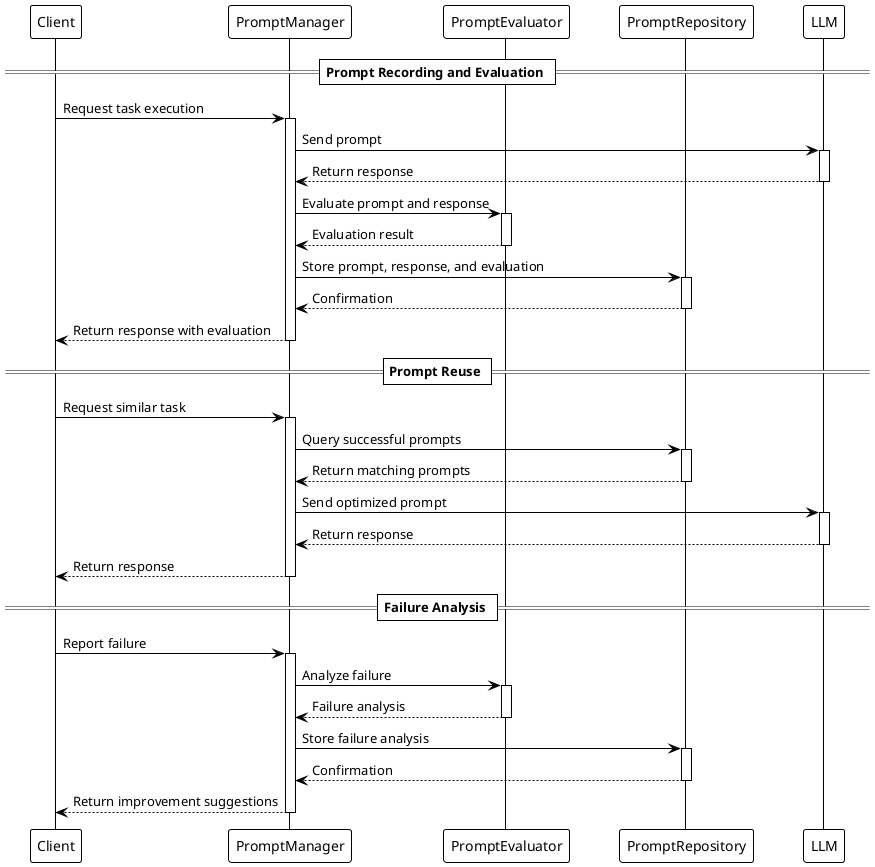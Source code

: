 @startuml Analysis to Reuse Pattern
!theme plain
skinparam ParticipantPadding 20
skinparam BoxPadding 10

participant "Client" as client
participant "PromptManager" as pm
participant "PromptEvaluator" as pe
participant "PromptRepository" as pr
participant "LLM" as llm

== Prompt Recording and Evaluation ==

client -> pm: Request task execution
activate pm

pm -> llm: Send prompt
activate llm
llm --> pm: Return response
deactivate llm

pm -> pe: Evaluate prompt and response
activate pe
pe --> pm: Evaluation result
deactivate pe

pm -> pr: Store prompt, response, and evaluation
activate pr
pr --> pm: Confirmation
deactivate pr

pm --> client: Return response with evaluation
deactivate pm

== Prompt Reuse ==

client -> pm: Request similar task
activate pm

pm -> pr: Query successful prompts
activate pr
pr --> pm: Return matching prompts
deactivate pr

pm -> llm: Send optimized prompt
activate llm
llm --> pm: Return response
deactivate llm

pm --> client: Return response
deactivate pm

== Failure Analysis ==

client -> pm: Report failure
activate pm

pm -> pe: Analyze failure
activate pe
pe --> pm: Failure analysis
deactivate pe

pm -> pr: Store failure analysis
activate pr
pr --> pm: Confirmation
deactivate pr

pm --> client: Return improvement suggestions
deactivate pm

@enduml 